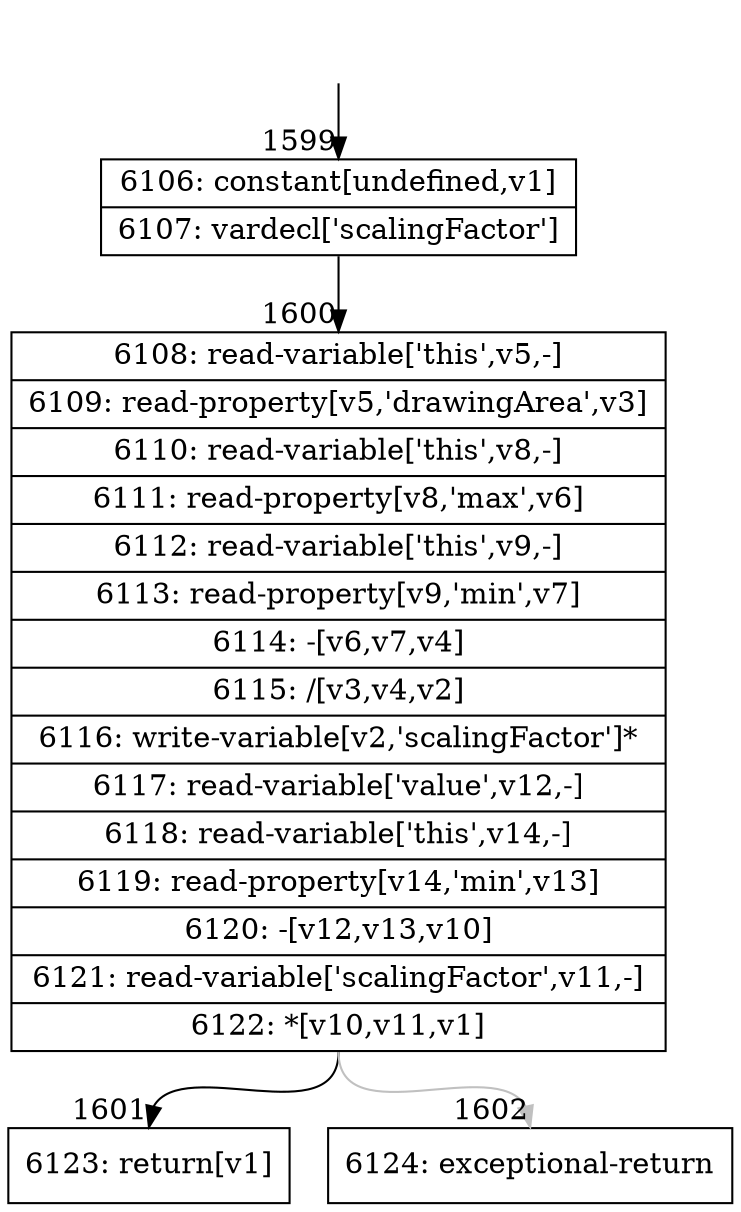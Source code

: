 digraph {
rankdir="TD"
BB_entry150[shape=none,label=""];
BB_entry150 -> BB1599 [tailport=s, headport=n, headlabel="    1599"]
BB1599 [shape=record label="{6106: constant[undefined,v1]|6107: vardecl['scalingFactor']}" ] 
BB1599 -> BB1600 [tailport=s, headport=n, headlabel="      1600"]
BB1600 [shape=record label="{6108: read-variable['this',v5,-]|6109: read-property[v5,'drawingArea',v3]|6110: read-variable['this',v8,-]|6111: read-property[v8,'max',v6]|6112: read-variable['this',v9,-]|6113: read-property[v9,'min',v7]|6114: -[v6,v7,v4]|6115: /[v3,v4,v2]|6116: write-variable[v2,'scalingFactor']*|6117: read-variable['value',v12,-]|6118: read-variable['this',v14,-]|6119: read-property[v14,'min',v13]|6120: -[v12,v13,v10]|6121: read-variable['scalingFactor',v11,-]|6122: *[v10,v11,v1]}" ] 
BB1600 -> BB1601 [tailport=s, headport=n, headlabel="      1601"]
BB1600 -> BB1602 [tailport=s, headport=n, color=gray, headlabel="      1602"]
BB1601 [shape=record label="{6123: return[v1]}" ] 
BB1602 [shape=record label="{6124: exceptional-return}" ] 
//#$~ 1734
}
